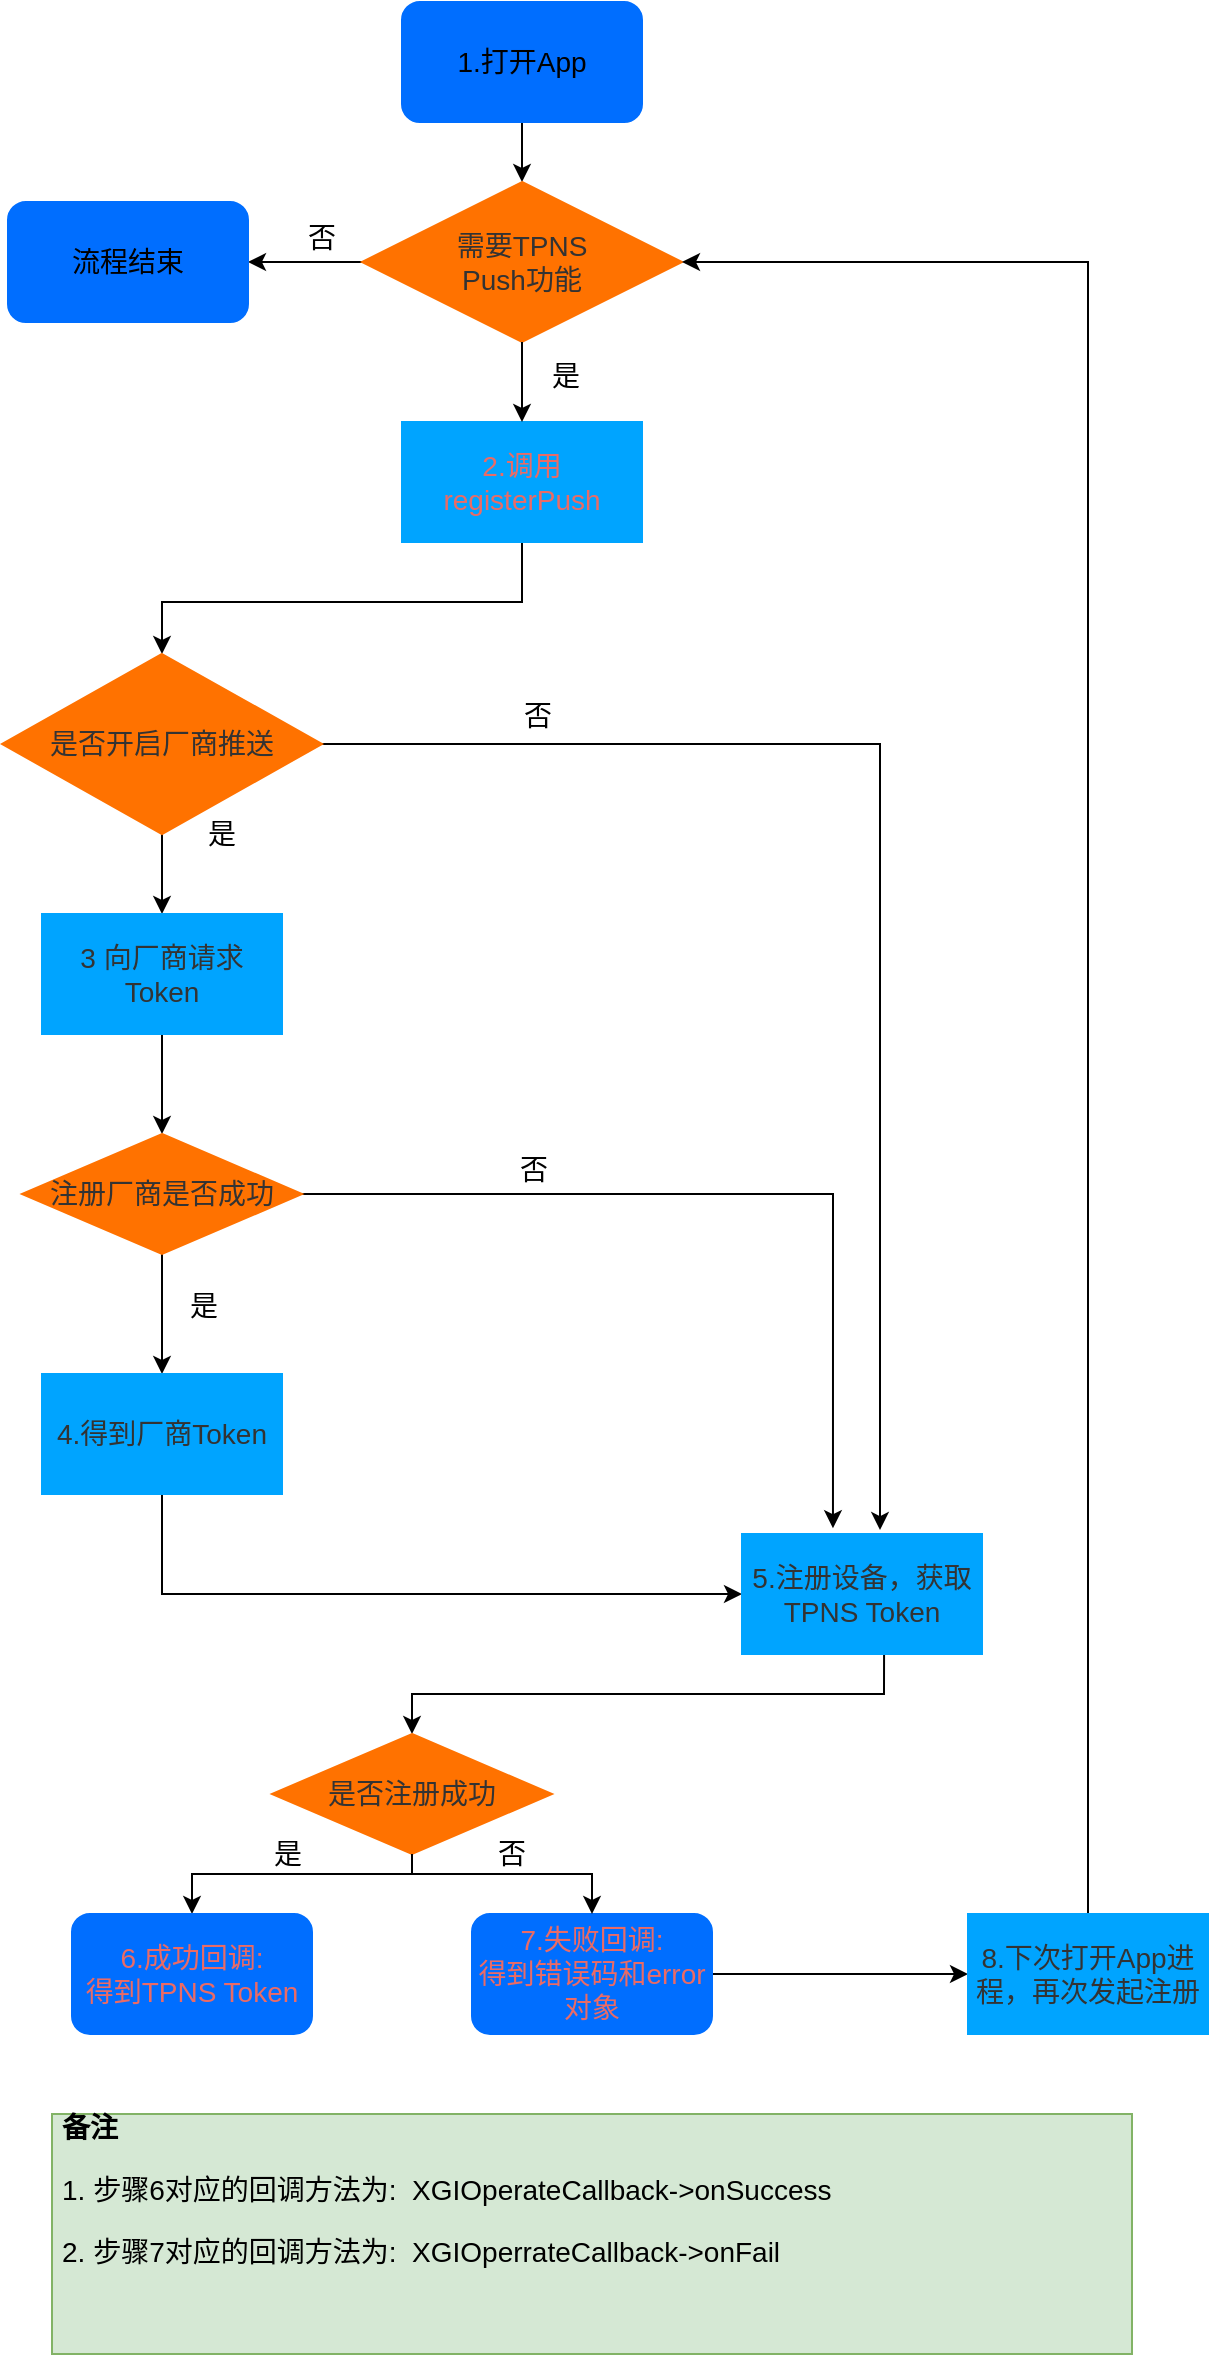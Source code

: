 <mxfile version="13.10.5" type="github">
  <diagram id="-N9uZjTop2ZxeEDGDAec" name="Page-1">
    <mxGraphModel dx="1426" dy="1816" grid="0" gridSize="10" guides="1" tooltips="1" connect="1" arrows="1" fold="1" page="1" pageScale="1" pageWidth="850" pageHeight="1100" math="0" shadow="0">
      <root>
        <mxCell id="0" />
        <mxCell id="1" parent="0" />
        <mxCell id="223" value="" style="endArrow=classic;html=1;exitX=0.5;exitY=1;exitDx=0;exitDy=0;entryX=0.5;entryY=0;entryDx=0;entryDy=0;fontSize=14;" parent="1" source="224" edge="1" target="229">
          <mxGeometry width="50" height="50" relative="1" as="geometry">
            <mxPoint x="417" y="94" as="sourcePoint" />
            <mxPoint x="417" y="114" as="targetPoint" />
          </mxGeometry>
        </mxCell>
        <mxCell id="224" value="&lt;font face=&quot;helvetica&quot; style=&quot;font-size: 14px;&quot;&gt;1.打开App&lt;/font&gt;" style="rounded=1;whiteSpace=wrap;html=1;fillColor=#006EFF;strokeColor=#006EFF;fontSize=14;" parent="1" vertex="1">
          <mxGeometry x="357" y="-6" width="120" height="60" as="geometry" />
        </mxCell>
        <mxCell id="225" style="edgeStyle=orthogonalEdgeStyle;rounded=0;orthogonalLoop=1;jettySize=auto;html=1;exitX=0.5;exitY=1;exitDx=0;exitDy=0;entryX=0.5;entryY=0;entryDx=0;entryDy=0;fontSize=14;" parent="1" source="226" target="233" edge="1">
          <mxGeometry relative="1" as="geometry">
            <mxPoint x="237" y="304" as="targetPoint" />
            <Array as="points">
              <mxPoint x="417" y="294" />
              <mxPoint x="237" y="294" />
            </Array>
          </mxGeometry>
        </mxCell>
        <mxCell id="226" value="&lt;font face=&quot;helvetica&quot; style=&quot;font-size: 14px;&quot;&gt;&lt;font color=&quot;#ea6b66&quot; style=&quot;font-size: 14px;&quot;&gt;2.调用&lt;br style=&quot;font-size: 14px;&quot;&gt;registerPush&lt;/font&gt;&lt;br style=&quot;font-size: 14px;&quot;&gt;&lt;/font&gt;" style="rounded=0;whiteSpace=wrap;html=1;fontSize=14;fillColor=#00A4FF;strokeColor=#00A4FF;" parent="1" vertex="1">
          <mxGeometry x="357" y="204" width="120" height="60" as="geometry" />
        </mxCell>
        <mxCell id="227" value="是" style="text;html=1;strokeColor=none;fillColor=none;align=center;verticalAlign=middle;whiteSpace=wrap;rounded=0;fontSize=14;" parent="1" vertex="1">
          <mxGeometry x="419" y="171" width="40" height="20" as="geometry" />
        </mxCell>
        <mxCell id="228" style="edgeStyle=orthogonalEdgeStyle;rounded=0;orthogonalLoop=1;jettySize=auto;html=1;exitX=0;exitY=0.5;exitDx=0;exitDy=0;entryX=1;entryY=0.5;entryDx=0;entryDy=0;fontSize=14;" parent="1" source="229" target="245" edge="1">
          <mxGeometry relative="1" as="geometry">
            <mxPoint x="287" y="134" as="targetPoint" />
          </mxGeometry>
        </mxCell>
        <mxCell id="229" value="需要TPNS&lt;br&gt;Push功能" style="rhombus;whiteSpace=wrap;html=1;fontColor=#333333;fontSize=14;fillColor=#FF7200;strokeColor=#FF7200;" parent="1" vertex="1">
          <mxGeometry x="337" y="84" width="160" height="80" as="geometry" />
        </mxCell>
        <mxCell id="230" value="" style="edgeStyle=orthogonalEdgeStyle;rounded=0;orthogonalLoop=1;jettySize=auto;html=1;exitX=0.5;exitY=1;exitDx=0;exitDy=0;fontSize=14;" parent="1" source="229" edge="1" target="226">
          <mxGeometry relative="1" as="geometry">
            <mxPoint x="427" y="284" as="sourcePoint" />
            <mxPoint x="417" y="204" as="targetPoint" />
          </mxGeometry>
        </mxCell>
        <mxCell id="231" style="edgeStyle=orthogonalEdgeStyle;rounded=0;orthogonalLoop=1;jettySize=auto;html=1;entryX=0.5;entryY=0;entryDx=0;entryDy=0;fontSize=14;" parent="1" source="233" target="236" edge="1">
          <mxGeometry relative="1" as="geometry">
            <mxPoint x="237" y="430" as="targetPoint" />
          </mxGeometry>
        </mxCell>
        <mxCell id="232" style="edgeStyle=orthogonalEdgeStyle;rounded=0;orthogonalLoop=1;jettySize=auto;html=1;exitX=1;exitY=0.5;exitDx=0;exitDy=0;entryX=0.575;entryY=-0.033;entryDx=0;entryDy=0;entryPerimeter=0;fontSize=14;" parent="1" source="233" target="257" edge="1">
          <mxGeometry relative="1" as="geometry" />
        </mxCell>
        <mxCell id="233" value="是否开启厂商推送" style="rhombus;whiteSpace=wrap;html=1;fontColor=#333333;fontSize=14;fillColor=#FF7200;strokeColor=#FF7200;" parent="1" vertex="1">
          <mxGeometry x="157" y="320" width="160" height="90" as="geometry" />
        </mxCell>
        <mxCell id="234" value="是" style="text;html=1;strokeColor=none;fillColor=none;align=center;verticalAlign=middle;whiteSpace=wrap;rounded=0;fontSize=14;" parent="1" vertex="1">
          <mxGeometry x="247" y="400" width="40" height="20" as="geometry" />
        </mxCell>
        <mxCell id="235" style="edgeStyle=orthogonalEdgeStyle;rounded=0;orthogonalLoop=1;jettySize=auto;html=1;exitX=0.5;exitY=1;exitDx=0;exitDy=0;entryX=0.5;entryY=0;entryDx=0;entryDy=0;fontSize=14;" parent="1" source="236" target="252" edge="1">
          <mxGeometry relative="1" as="geometry" />
        </mxCell>
        <mxCell id="236" value="3 向厂商请求 Token" style="rounded=0;whiteSpace=wrap;html=1;fontColor=#333333;fontSize=14;fillColor=#00A4FF;strokeColor=#00A4FF;" parent="1" vertex="1">
          <mxGeometry x="177" y="450" width="120" height="60" as="geometry" />
        </mxCell>
        <mxCell id="237" style="edgeStyle=orthogonalEdgeStyle;rounded=0;orthogonalLoop=1;jettySize=auto;html=1;exitX=0.592;exitY=0.983;exitDx=0;exitDy=0;entryX=0.5;entryY=0;entryDx=0;entryDy=0;exitPerimeter=0;fontSize=14;" parent="1" source="257" target="239" edge="1">
          <mxGeometry relative="1" as="geometry">
            <mxPoint x="518" y="820" as="sourcePoint" />
          </mxGeometry>
        </mxCell>
        <mxCell id="238" style="edgeStyle=orthogonalEdgeStyle;rounded=0;orthogonalLoop=1;jettySize=auto;html=1;exitX=0.5;exitY=1;exitDx=0;exitDy=0;entryX=0.5;entryY=0;entryDx=0;entryDy=0;fontSize=14;" parent="1" source="239" target="240" edge="1">
          <mxGeometry relative="1" as="geometry">
            <Array as="points">
              <mxPoint x="332" y="930" />
              <mxPoint x="212" y="930" />
            </Array>
          </mxGeometry>
        </mxCell>
        <mxCell id="239" value="是否注册成功" style="rhombus;whiteSpace=wrap;html=1;fontColor=#333333;fontSize=14;fillColor=#FF7200;strokeColor=#FF7200;" parent="1" vertex="1">
          <mxGeometry x="292" y="860" width="140" height="60" as="geometry" />
        </mxCell>
        <mxCell id="240" value="&lt;font color=&quot;#ea6b66&quot; style=&quot;font-size: 14px;&quot;&gt;6.成功回调: &lt;br style=&quot;font-size: 14px;&quot;&gt;得到TPNS Token&lt;/font&gt;" style="rounded=1;whiteSpace=wrap;html=1;fontSize=14;fillColor=#006EFF;strokeColor=#006EFF;" parent="1" vertex="1">
          <mxGeometry x="192" y="950" width="120" height="60" as="geometry" />
        </mxCell>
        <mxCell id="241" style="edgeStyle=orthogonalEdgeStyle;rounded=0;orthogonalLoop=1;jettySize=auto;html=1;exitX=1;exitY=0.5;exitDx=0;exitDy=0;entryX=0;entryY=0.5;entryDx=0;entryDy=0;fontSize=14;" parent="1" source="242" target="244" edge="1">
          <mxGeometry relative="1" as="geometry" />
        </mxCell>
        <mxCell id="242" value="&lt;font color=&quot;#ea6b66&quot; style=&quot;font-size: 14px;&quot;&gt;7.失败回调: &lt;br style=&quot;font-size: 14px;&quot;&gt;得到错误码和error对象&lt;/font&gt;" style="rounded=1;whiteSpace=wrap;html=1;fontSize=14;fillColor=#006EFF;strokeColor=#006EFF;" parent="1" vertex="1">
          <mxGeometry x="392" y="950" width="120" height="60" as="geometry" />
        </mxCell>
        <mxCell id="243" style="edgeStyle=orthogonalEdgeStyle;rounded=0;orthogonalLoop=1;jettySize=auto;html=1;exitX=0.5;exitY=0;exitDx=0;exitDy=0;entryX=1;entryY=0.5;entryDx=0;entryDy=0;fontSize=14;" parent="1" source="244" target="229" edge="1">
          <mxGeometry relative="1" as="geometry" />
        </mxCell>
        <mxCell id="244" value="8.下次打开App进程，再次发起注册" style="rounded=0;whiteSpace=wrap;html=1;fontColor=#333333;fontSize=14;fillColor=#00A4FF;strokeColor=#00A4FF;" parent="1" vertex="1">
          <mxGeometry x="640" y="950" width="120" height="60" as="geometry" />
        </mxCell>
        <mxCell id="245" value="&lt;font face=&quot;helvetica&quot; style=&quot;font-size: 14px;&quot;&gt;流程结束&lt;br style=&quot;font-size: 14px;&quot;&gt;&lt;/font&gt;" style="rounded=1;whiteSpace=wrap;html=1;fillColor=#006EFF;strokeColor=#006EFF;fontSize=14;" parent="1" vertex="1">
          <mxGeometry x="160" y="94" width="120" height="60" as="geometry" />
        </mxCell>
        <mxCell id="246" value="否" style="text;html=1;strokeColor=none;fillColor=none;align=center;verticalAlign=middle;whiteSpace=wrap;rounded=0;fontSize=14;" parent="1" vertex="1">
          <mxGeometry x="297" y="102" width="40" height="20" as="geometry" />
        </mxCell>
        <mxCell id="247" value="是" style="text;html=1;strokeColor=none;fillColor=none;align=center;verticalAlign=middle;whiteSpace=wrap;rounded=0;fontSize=14;" parent="1" vertex="1">
          <mxGeometry x="280" y="910" width="40" height="20" as="geometry" />
        </mxCell>
        <mxCell id="248" style="edgeStyle=orthogonalEdgeStyle;rounded=0;orthogonalLoop=1;jettySize=auto;html=1;entryX=0.5;entryY=0;entryDx=0;entryDy=0;exitX=0.5;exitY=1;exitDx=0;exitDy=0;fontSize=14;" parent="1" source="239" target="242" edge="1">
          <mxGeometry relative="1" as="geometry">
            <Array as="points">
              <mxPoint x="362" y="930" />
              <mxPoint x="452" y="930" />
            </Array>
          </mxGeometry>
        </mxCell>
        <mxCell id="249" value="否" style="text;html=1;strokeColor=none;fillColor=none;align=center;verticalAlign=middle;whiteSpace=wrap;rounded=0;fontSize=14;" parent="1" vertex="1">
          <mxGeometry x="392" y="910" width="40" height="20" as="geometry" />
        </mxCell>
        <mxCell id="250" style="edgeStyle=orthogonalEdgeStyle;rounded=0;orthogonalLoop=1;jettySize=auto;html=1;exitX=0.5;exitY=1;exitDx=0;exitDy=0;fontSize=14;" parent="1" source="252" target="254" edge="1">
          <mxGeometry relative="1" as="geometry" />
        </mxCell>
        <mxCell id="251" style="edgeStyle=orthogonalEdgeStyle;rounded=0;orthogonalLoop=1;jettySize=auto;html=1;exitX=1;exitY=0.5;exitDx=0;exitDy=0;entryX=0.379;entryY=-0.048;entryDx=0;entryDy=0;entryPerimeter=0;fontSize=14;" parent="1" source="252" target="257" edge="1">
          <mxGeometry relative="1" as="geometry">
            <mxPoint x="600" y="590.207" as="targetPoint" />
          </mxGeometry>
        </mxCell>
        <mxCell id="252" value="注册厂商是否成功" style="rhombus;whiteSpace=wrap;html=1;fontColor=#333333;fontSize=14;fillColor=#FF7200;strokeColor=#FF7200;" parent="1" vertex="1">
          <mxGeometry x="167" y="560" width="140" height="60" as="geometry" />
        </mxCell>
        <mxCell id="253" style="edgeStyle=orthogonalEdgeStyle;rounded=0;orthogonalLoop=1;jettySize=auto;html=1;exitX=0.5;exitY=1;exitDx=0;exitDy=0;entryX=0;entryY=0.5;entryDx=0;entryDy=0;fontSize=14;" parent="1" source="254" target="257" edge="1">
          <mxGeometry relative="1" as="geometry">
            <mxPoint x="317" y="850" as="targetPoint" />
            <Array as="points">
              <mxPoint x="237" y="790" />
            </Array>
          </mxGeometry>
        </mxCell>
        <mxCell id="254" value="4.得到厂商Token" style="rounded=0;whiteSpace=wrap;html=1;fontColor=#333333;fontSize=14;fillColor=#00A4FF;strokeColor=#00A4FF;" parent="1" vertex="1">
          <mxGeometry x="177" y="680" width="120" height="60" as="geometry" />
        </mxCell>
        <mxCell id="257" value="5.注册设备，获取TPNS Token" style="rounded=0;whiteSpace=wrap;html=1;fontColor=#333333;fontSize=14;fillColor=#00A4FF;strokeColor=#00A4FF;" parent="1" vertex="1">
          <mxGeometry x="527" y="760" width="120" height="60" as="geometry" />
        </mxCell>
        <mxCell id="-nzgm7WKdkM6JQM_r52S-259" value="&lt;h1 style=&quot;font-size: 14px;&quot;&gt;备注&lt;/h1&gt;&lt;p style=&quot;font-family: helvetica; font-size: 14px;&quot;&gt;1. 步骤6对应的回调方法为:&amp;nbsp;&amp;nbsp;XGIOperateCallback-&amp;gt;onSuccess&lt;/p&gt;&lt;p style=&quot;font-family: helvetica; font-size: 14px;&quot;&gt;2. 步骤7对应的回调方法为:&amp;nbsp; XGIOperrateCallback-&amp;gt;onFail&lt;/p&gt;&lt;p style=&quot;font-size: 14px;&quot;&gt;&lt;br style=&quot;font-size: 14px;&quot;&gt;&lt;/p&gt;" style="text;html=1;strokeColor=#82b366;fillColor=#d5e8d4;spacing=5;spacingTop=-20;whiteSpace=wrap;overflow=hidden;rounded=0;fontSize=14;" parent="1" vertex="1">
          <mxGeometry x="182" y="1050" width="540" height="120" as="geometry" />
        </mxCell>
        <mxCell id="eIAg3NtYQfZgP2ZfOpcJ-259" value="是" style="text;html=1;strokeColor=none;fillColor=none;align=center;verticalAlign=middle;whiteSpace=wrap;rounded=0;fontSize=14;" vertex="1" parent="1">
          <mxGeometry x="238" y="636" width="40" height="20" as="geometry" />
        </mxCell>
        <mxCell id="eIAg3NtYQfZgP2ZfOpcJ-260" value="否" style="text;html=1;strokeColor=none;fillColor=none;align=center;verticalAlign=middle;whiteSpace=wrap;rounded=0;fontSize=14;" vertex="1" parent="1">
          <mxGeometry x="403" y="568" width="40" height="20" as="geometry" />
        </mxCell>
        <mxCell id="eIAg3NtYQfZgP2ZfOpcJ-261" value="否" style="text;html=1;strokeColor=none;fillColor=none;align=center;verticalAlign=middle;whiteSpace=wrap;rounded=0;fontSize=14;" vertex="1" parent="1">
          <mxGeometry x="405" y="341" width="40" height="20" as="geometry" />
        </mxCell>
      </root>
    </mxGraphModel>
  </diagram>
</mxfile>
